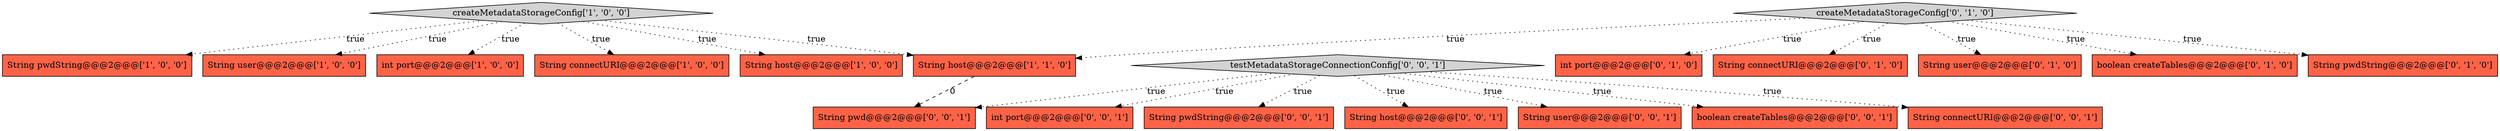 digraph {
2 [style = filled, label = "createMetadataStorageConfig['1', '0', '0']", fillcolor = lightgray, shape = diamond image = "AAA0AAABBB1BBB"];
20 [style = filled, label = "String pwd@@@2@@@['0', '0', '1']", fillcolor = tomato, shape = box image = "AAA0AAABBB3BBB"];
8 [style = filled, label = "int port@@@2@@@['0', '1', '0']", fillcolor = tomato, shape = box image = "AAA0AAABBB2BBB"];
13 [style = filled, label = "int port@@@2@@@['0', '0', '1']", fillcolor = tomato, shape = box image = "AAA0AAABBB3BBB"];
19 [style = filled, label = "String pwdString@@@2@@@['0', '0', '1']", fillcolor = tomato, shape = box image = "AAA0AAABBB3BBB"];
18 [style = filled, label = "String host@@@2@@@['0', '0', '1']", fillcolor = tomato, shape = box image = "AAA0AAABBB3BBB"];
6 [style = filled, label = "String host@@@2@@@['1', '1', '0']", fillcolor = tomato, shape = box image = "AAA0AAABBB1BBB"];
17 [style = filled, label = "String user@@@2@@@['0', '0', '1']", fillcolor = tomato, shape = box image = "AAA0AAABBB3BBB"];
14 [style = filled, label = "boolean createTables@@@2@@@['0', '0', '1']", fillcolor = tomato, shape = box image = "AAA0AAABBB3BBB"];
10 [style = filled, label = "String connectURI@@@2@@@['0', '1', '0']", fillcolor = tomato, shape = box image = "AAA0AAABBB2BBB"];
7 [style = filled, label = "String user@@@2@@@['0', '1', '0']", fillcolor = tomato, shape = box image = "AAA0AAABBB2BBB"];
15 [style = filled, label = "testMetadataStorageConnectionConfig['0', '0', '1']", fillcolor = lightgray, shape = diamond image = "AAA0AAABBB3BBB"];
11 [style = filled, label = "boolean createTables@@@2@@@['0', '1', '0']", fillcolor = tomato, shape = box image = "AAA0AAABBB2BBB"];
1 [style = filled, label = "String pwdString@@@2@@@['1', '0', '0']", fillcolor = tomato, shape = box image = "AAA0AAABBB1BBB"];
16 [style = filled, label = "String connectURI@@@2@@@['0', '0', '1']", fillcolor = tomato, shape = box image = "AAA0AAABBB3BBB"];
3 [style = filled, label = "String user@@@2@@@['1', '0', '0']", fillcolor = tomato, shape = box image = "AAA0AAABBB1BBB"];
0 [style = filled, label = "int port@@@2@@@['1', '0', '0']", fillcolor = tomato, shape = box image = "AAA0AAABBB1BBB"];
12 [style = filled, label = "createMetadataStorageConfig['0', '1', '0']", fillcolor = lightgray, shape = diamond image = "AAA0AAABBB2BBB"];
9 [style = filled, label = "String pwdString@@@2@@@['0', '1', '0']", fillcolor = tomato, shape = box image = "AAA0AAABBB2BBB"];
5 [style = filled, label = "String connectURI@@@2@@@['1', '0', '0']", fillcolor = tomato, shape = box image = "AAA0AAABBB1BBB"];
4 [style = filled, label = "String host@@@2@@@['1', '0', '0']", fillcolor = tomato, shape = box image = "AAA0AAABBB1BBB"];
12->10 [style = dotted, label="true"];
15->17 [style = dotted, label="true"];
2->1 [style = dotted, label="true"];
12->8 [style = dotted, label="true"];
2->5 [style = dotted, label="true"];
12->7 [style = dotted, label="true"];
15->18 [style = dotted, label="true"];
15->16 [style = dotted, label="true"];
15->19 [style = dotted, label="true"];
2->0 [style = dotted, label="true"];
2->6 [style = dotted, label="true"];
2->3 [style = dotted, label="true"];
12->6 [style = dotted, label="true"];
2->4 [style = dotted, label="true"];
12->9 [style = dotted, label="true"];
15->14 [style = dotted, label="true"];
15->13 [style = dotted, label="true"];
6->20 [style = dashed, label="0"];
15->20 [style = dotted, label="true"];
12->11 [style = dotted, label="true"];
}
